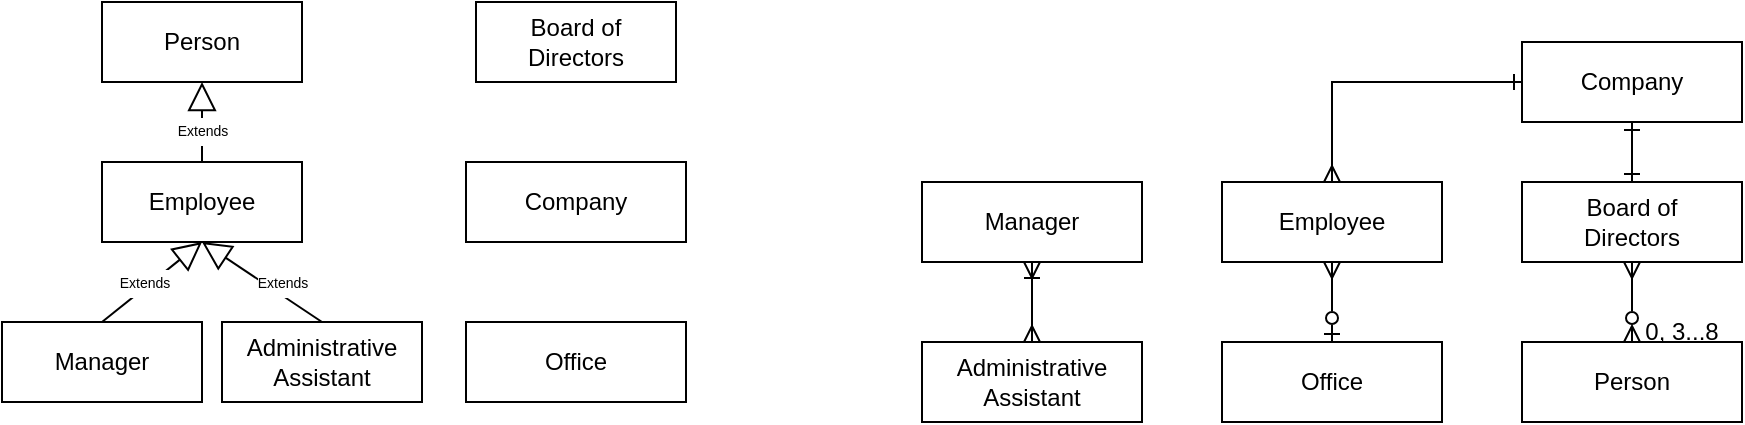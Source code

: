 <mxfile version="21.0.8" type="github">
  <diagram name="Page-1" id="929967ad-93f9-6ef4-fab6-5d389245f69c">
    <mxGraphModel dx="1148" dy="637" grid="0" gridSize="10" guides="1" tooltips="1" connect="1" arrows="1" fold="1" page="1" pageScale="1.5" pageWidth="1169" pageHeight="826" background="none" math="0" shadow="0">
      <root>
        <mxCell id="0" style=";html=1;" />
        <mxCell id="1" style=";html=1;" parent="0" />
        <mxCell id="eIwYXYLHUi0qYOk802lU-5" value="Person" style="html=1;whiteSpace=wrap;" parent="1" vertex="1">
          <mxGeometry x="1230" y="650" width="110" height="40" as="geometry" />
        </mxCell>
        <mxCell id="eIwYXYLHUi0qYOk802lU-6" value="Employee" style="html=1;whiteSpace=wrap;" parent="1" vertex="1">
          <mxGeometry x="1080" y="570" width="110" height="40" as="geometry" />
        </mxCell>
        <mxCell id="eIwYXYLHUi0qYOk802lU-7" value="Manager" style="html=1;whiteSpace=wrap;" parent="1" vertex="1">
          <mxGeometry x="930" y="570" width="110" height="40" as="geometry" />
        </mxCell>
        <mxCell id="eIwYXYLHUi0qYOk802lU-8" value="Administrative&lt;br&gt;Assistant" style="html=1;whiteSpace=wrap;" parent="1" vertex="1">
          <mxGeometry x="930" y="650" width="110" height="40" as="geometry" />
        </mxCell>
        <mxCell id="eIwYXYLHUi0qYOk802lU-9" value="Company" style="html=1;whiteSpace=wrap;" parent="1" vertex="1">
          <mxGeometry x="1230" y="500" width="110" height="40" as="geometry" />
        </mxCell>
        <mxCell id="eIwYXYLHUi0qYOk802lU-10" value="Board of&lt;br&gt;Directors" style="html=1;whiteSpace=wrap;" parent="1" vertex="1">
          <mxGeometry x="1230" y="570" width="110" height="40" as="geometry" />
        </mxCell>
        <mxCell id="eIwYXYLHUi0qYOk802lU-12" value="" style="fontSize=12;html=1;endArrow=ERmany;endFill=0;rounded=0;exitX=0;exitY=0.5;exitDx=0;exitDy=0;startArrow=ERone;startFill=0;entryX=0.5;entryY=0;entryDx=0;entryDy=0;edgeStyle=orthogonalEdgeStyle;" parent="1" source="eIwYXYLHUi0qYOk802lU-9" target="eIwYXYLHUi0qYOk802lU-6" edge="1">
          <mxGeometry width="100" height="100" relative="1" as="geometry">
            <mxPoint x="1130" y="560" as="sourcePoint" />
            <mxPoint x="1230" y="460" as="targetPoint" />
          </mxGeometry>
        </mxCell>
        <mxCell id="eIwYXYLHUi0qYOk802lU-17" value="" style="fontSize=12;html=1;endArrow=ERmany;endFill=0;rounded=0;exitX=0.5;exitY=1;exitDx=0;exitDy=0;startArrow=ERoneToMany;startFill=0;entryX=0.5;entryY=0;entryDx=0;entryDy=0;" parent="1" source="eIwYXYLHUi0qYOk802lU-7" target="eIwYXYLHUi0qYOk802lU-8" edge="1">
          <mxGeometry width="100" height="100" relative="1" as="geometry">
            <mxPoint x="1240" y="520" as="sourcePoint" />
            <mxPoint x="1120" y="520" as="targetPoint" />
          </mxGeometry>
        </mxCell>
        <mxCell id="eIwYXYLHUi0qYOk802lU-19" value="" style="fontSize=12;html=1;endArrow=ERone;startArrow=ERone;rounded=0;entryX=0.5;entryY=1;entryDx=0;entryDy=0;exitX=0.5;exitY=0;exitDx=0;exitDy=0;startFill=0;endFill=0;" parent="1" source="eIwYXYLHUi0qYOk802lU-10" target="eIwYXYLHUi0qYOk802lU-9" edge="1">
          <mxGeometry width="100" height="100" relative="1" as="geometry">
            <mxPoint x="1130" y="560" as="sourcePoint" />
            <mxPoint x="1230" y="460" as="targetPoint" />
          </mxGeometry>
        </mxCell>
        <mxCell id="eIwYXYLHUi0qYOk802lU-20" value="Office" style="html=1;whiteSpace=wrap;" parent="1" vertex="1">
          <mxGeometry x="1080" y="650" width="110" height="40" as="geometry" />
        </mxCell>
        <mxCell id="eIwYXYLHUi0qYOk802lU-21" value="" style="fontSize=12;html=1;endArrow=ERmany;endFill=0;rounded=0;startArrow=ERzeroToOne;startFill=0;entryX=0.5;entryY=1;entryDx=0;entryDy=0;exitX=0.5;exitY=0;exitDx=0;exitDy=0;" parent="1" source="eIwYXYLHUi0qYOk802lU-20" target="eIwYXYLHUi0qYOk802lU-6" edge="1">
          <mxGeometry width="100" height="100" relative="1" as="geometry">
            <mxPoint x="1055" y="450" as="sourcePoint" />
            <mxPoint x="1120" y="520" as="targetPoint" />
          </mxGeometry>
        </mxCell>
        <mxCell id="eIwYXYLHUi0qYOk802lU-22" value="" style="fontSize=12;html=1;endArrow=ERmany;endFill=0;rounded=0;exitX=0.5;exitY=0;exitDx=0;exitDy=0;startArrow=ERzeroToMany;startFill=0;entryX=0.5;entryY=1;entryDx=0;entryDy=0;" parent="1" source="eIwYXYLHUi0qYOk802lU-5" target="eIwYXYLHUi0qYOk802lU-10" edge="1">
          <mxGeometry width="100" height="100" relative="1" as="geometry">
            <mxPoint x="1240" y="520" as="sourcePoint" />
            <mxPoint x="1120" y="520" as="targetPoint" />
          </mxGeometry>
        </mxCell>
        <mxCell id="eIwYXYLHUi0qYOk802lU-25" value="0, 3...8" style="text;html=1;strokeColor=none;fillColor=none;align=center;verticalAlign=middle;whiteSpace=wrap;rounded=0;" parent="1" vertex="1">
          <mxGeometry x="1280" y="640" width="60" height="10" as="geometry" />
        </mxCell>
        <mxCell id="eIwYXYLHUi0qYOk802lU-26" value="Person" style="html=1;whiteSpace=wrap;" parent="1" vertex="1">
          <mxGeometry x="520" y="480" width="100" height="40" as="geometry" />
        </mxCell>
        <mxCell id="eIwYXYLHUi0qYOk802lU-30" value="&lt;p style=&quot;line-height: 0%; font-size: 7px;&quot;&gt;&lt;font style=&quot;font-size: 7px;&quot;&gt;Extends&lt;/font&gt;&lt;/p&gt;" style="endArrow=block;endSize=12;endFill=0;html=1;rounded=0;entryX=0.5;entryY=1;entryDx=0;entryDy=0;jumpSize=6;fontSize=7;spacing=2;startSize=6;exitX=0.5;exitY=0;exitDx=0;exitDy=0;" parent="1" source="eIwYXYLHUi0qYOk802lU-31" target="eIwYXYLHUi0qYOk802lU-26" edge="1">
          <mxGeometry x="-0.2" width="160" relative="1" as="geometry">
            <mxPoint x="565" y="560" as="sourcePoint" />
            <mxPoint x="710" y="550" as="targetPoint" />
            <Array as="points" />
            <mxPoint as="offset" />
          </mxGeometry>
        </mxCell>
        <mxCell id="eIwYXYLHUi0qYOk802lU-31" value="Employee" style="html=1;whiteSpace=wrap;" parent="1" vertex="1">
          <mxGeometry x="520" y="560" width="100" height="40" as="geometry" />
        </mxCell>
        <mxCell id="eIwYXYLHUi0qYOk802lU-33" value="&lt;p style=&quot;line-height: 0%; font-size: 7px;&quot;&gt;&lt;font style=&quot;font-size: 7px;&quot;&gt;Extends&lt;/font&gt;&lt;/p&gt;" style="endArrow=block;endSize=12;endFill=0;html=1;rounded=0;entryX=0.5;entryY=1;entryDx=0;entryDy=0;jumpSize=6;fontSize=7;spacing=2;startSize=6;exitX=0.5;exitY=0;exitDx=0;exitDy=0;" parent="1" source="eIwYXYLHUi0qYOk802lU-34" target="eIwYXYLHUi0qYOk802lU-31" edge="1">
          <mxGeometry x="-0.1" y="2" width="160" relative="1" as="geometry">
            <mxPoint x="540" y="650" as="sourcePoint" />
            <mxPoint x="540" y="620" as="targetPoint" />
            <Array as="points" />
            <mxPoint as="offset" />
          </mxGeometry>
        </mxCell>
        <mxCell id="eIwYXYLHUi0qYOk802lU-34" value="Manager" style="html=1;whiteSpace=wrap;" parent="1" vertex="1">
          <mxGeometry x="470" y="640" width="100" height="40" as="geometry" />
        </mxCell>
        <mxCell id="eIwYXYLHUi0qYOk802lU-35" value="Administrative&lt;br&gt;Assistant" style="html=1;whiteSpace=wrap;" parent="1" vertex="1">
          <mxGeometry x="580" y="640" width="100" height="40" as="geometry" />
        </mxCell>
        <mxCell id="eIwYXYLHUi0qYOk802lU-37" value="&lt;p style=&quot;line-height: 0%; font-size: 7px;&quot;&gt;&lt;font style=&quot;font-size: 7px;&quot;&gt;Extends&lt;/font&gt;&lt;/p&gt;" style="endArrow=block;endSize=12;endFill=0;html=1;rounded=0;entryX=0.5;entryY=1;entryDx=0;entryDy=0;jumpSize=6;fontSize=7;spacing=2;startSize=6;exitX=0.5;exitY=0;exitDx=0;exitDy=0;" parent="1" source="eIwYXYLHUi0qYOk802lU-35" target="eIwYXYLHUi0qYOk802lU-31" edge="1">
          <mxGeometry x="-0.231" y="-6" width="160" relative="1" as="geometry">
            <mxPoint x="530" y="650" as="sourcePoint" />
            <mxPoint x="580" y="610" as="targetPoint" />
            <Array as="points" />
            <mxPoint as="offset" />
          </mxGeometry>
        </mxCell>
        <mxCell id="eIwYXYLHUi0qYOk802lU-39" value="Board of&lt;br&gt;Directors" style="html=1;whiteSpace=wrap;" parent="1" vertex="1">
          <mxGeometry x="707" y="480" width="100" height="40" as="geometry" />
        </mxCell>
        <mxCell id="l9rOmIRB9tU7bYypIqeS-1" value="Company" style="html=1;whiteSpace=wrap;" vertex="1" parent="1">
          <mxGeometry x="702" y="560" width="110" height="40" as="geometry" />
        </mxCell>
        <mxCell id="l9rOmIRB9tU7bYypIqeS-2" value="Office" style="html=1;whiteSpace=wrap;" vertex="1" parent="1">
          <mxGeometry x="702" y="640" width="110" height="40" as="geometry" />
        </mxCell>
      </root>
    </mxGraphModel>
  </diagram>
</mxfile>
